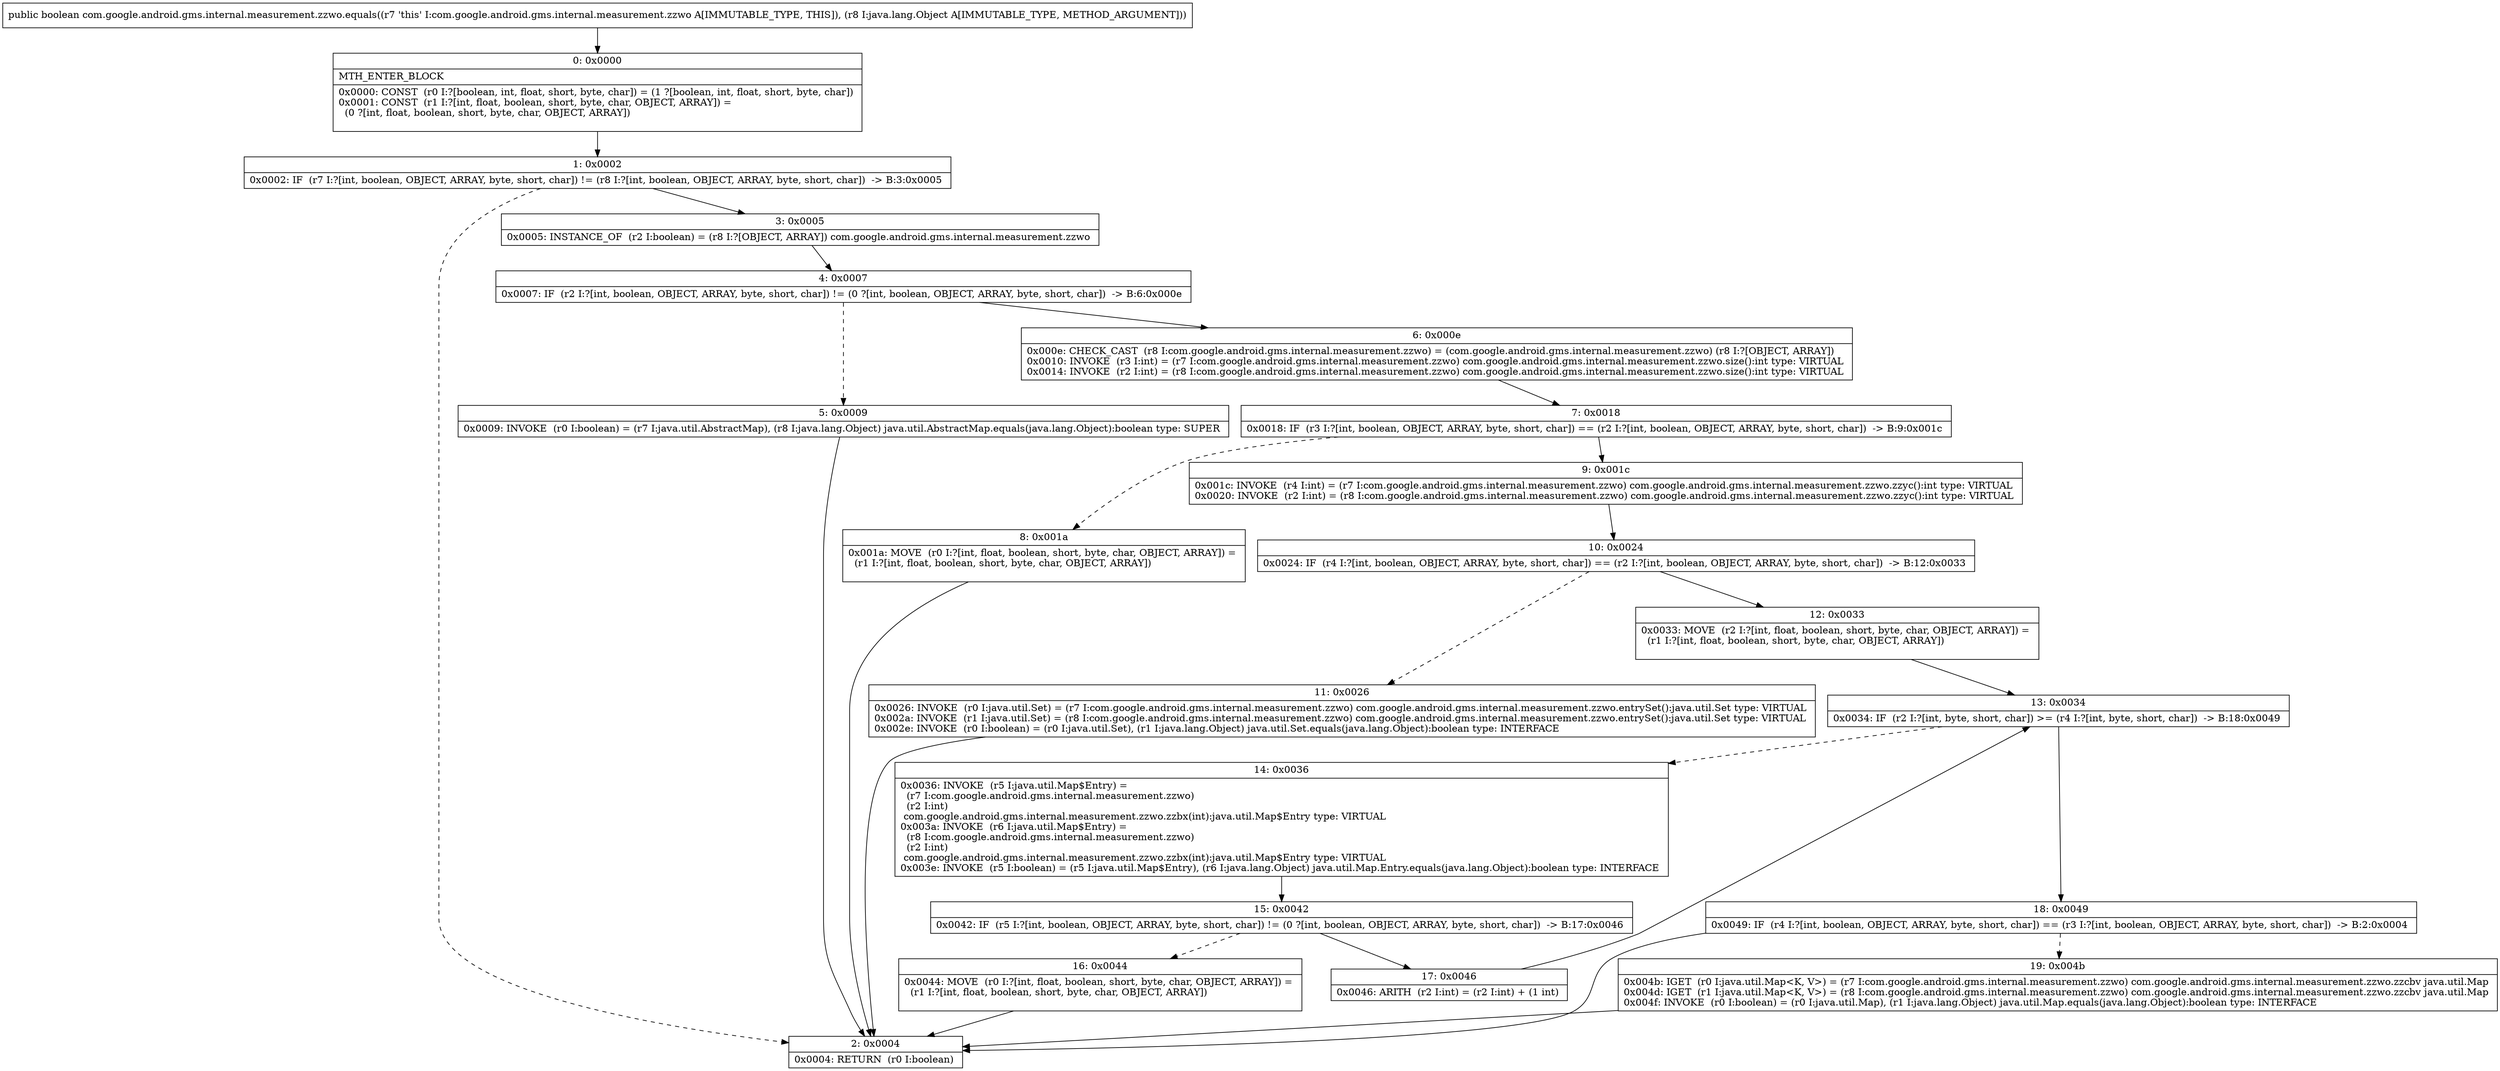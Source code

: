 digraph "CFG forcom.google.android.gms.internal.measurement.zzwo.equals(Ljava\/lang\/Object;)Z" {
Node_0 [shape=record,label="{0\:\ 0x0000|MTH_ENTER_BLOCK\l|0x0000: CONST  (r0 I:?[boolean, int, float, short, byte, char]) = (1 ?[boolean, int, float, short, byte, char]) \l0x0001: CONST  (r1 I:?[int, float, boolean, short, byte, char, OBJECT, ARRAY]) = \l  (0 ?[int, float, boolean, short, byte, char, OBJECT, ARRAY])\l \l}"];
Node_1 [shape=record,label="{1\:\ 0x0002|0x0002: IF  (r7 I:?[int, boolean, OBJECT, ARRAY, byte, short, char]) != (r8 I:?[int, boolean, OBJECT, ARRAY, byte, short, char])  \-\> B:3:0x0005 \l}"];
Node_2 [shape=record,label="{2\:\ 0x0004|0x0004: RETURN  (r0 I:boolean) \l}"];
Node_3 [shape=record,label="{3\:\ 0x0005|0x0005: INSTANCE_OF  (r2 I:boolean) = (r8 I:?[OBJECT, ARRAY]) com.google.android.gms.internal.measurement.zzwo \l}"];
Node_4 [shape=record,label="{4\:\ 0x0007|0x0007: IF  (r2 I:?[int, boolean, OBJECT, ARRAY, byte, short, char]) != (0 ?[int, boolean, OBJECT, ARRAY, byte, short, char])  \-\> B:6:0x000e \l}"];
Node_5 [shape=record,label="{5\:\ 0x0009|0x0009: INVOKE  (r0 I:boolean) = (r7 I:java.util.AbstractMap), (r8 I:java.lang.Object) java.util.AbstractMap.equals(java.lang.Object):boolean type: SUPER \l}"];
Node_6 [shape=record,label="{6\:\ 0x000e|0x000e: CHECK_CAST  (r8 I:com.google.android.gms.internal.measurement.zzwo) = (com.google.android.gms.internal.measurement.zzwo) (r8 I:?[OBJECT, ARRAY]) \l0x0010: INVOKE  (r3 I:int) = (r7 I:com.google.android.gms.internal.measurement.zzwo) com.google.android.gms.internal.measurement.zzwo.size():int type: VIRTUAL \l0x0014: INVOKE  (r2 I:int) = (r8 I:com.google.android.gms.internal.measurement.zzwo) com.google.android.gms.internal.measurement.zzwo.size():int type: VIRTUAL \l}"];
Node_7 [shape=record,label="{7\:\ 0x0018|0x0018: IF  (r3 I:?[int, boolean, OBJECT, ARRAY, byte, short, char]) == (r2 I:?[int, boolean, OBJECT, ARRAY, byte, short, char])  \-\> B:9:0x001c \l}"];
Node_8 [shape=record,label="{8\:\ 0x001a|0x001a: MOVE  (r0 I:?[int, float, boolean, short, byte, char, OBJECT, ARRAY]) = \l  (r1 I:?[int, float, boolean, short, byte, char, OBJECT, ARRAY])\l \l}"];
Node_9 [shape=record,label="{9\:\ 0x001c|0x001c: INVOKE  (r4 I:int) = (r7 I:com.google.android.gms.internal.measurement.zzwo) com.google.android.gms.internal.measurement.zzwo.zzyc():int type: VIRTUAL \l0x0020: INVOKE  (r2 I:int) = (r8 I:com.google.android.gms.internal.measurement.zzwo) com.google.android.gms.internal.measurement.zzwo.zzyc():int type: VIRTUAL \l}"];
Node_10 [shape=record,label="{10\:\ 0x0024|0x0024: IF  (r4 I:?[int, boolean, OBJECT, ARRAY, byte, short, char]) == (r2 I:?[int, boolean, OBJECT, ARRAY, byte, short, char])  \-\> B:12:0x0033 \l}"];
Node_11 [shape=record,label="{11\:\ 0x0026|0x0026: INVOKE  (r0 I:java.util.Set) = (r7 I:com.google.android.gms.internal.measurement.zzwo) com.google.android.gms.internal.measurement.zzwo.entrySet():java.util.Set type: VIRTUAL \l0x002a: INVOKE  (r1 I:java.util.Set) = (r8 I:com.google.android.gms.internal.measurement.zzwo) com.google.android.gms.internal.measurement.zzwo.entrySet():java.util.Set type: VIRTUAL \l0x002e: INVOKE  (r0 I:boolean) = (r0 I:java.util.Set), (r1 I:java.lang.Object) java.util.Set.equals(java.lang.Object):boolean type: INTERFACE \l}"];
Node_12 [shape=record,label="{12\:\ 0x0033|0x0033: MOVE  (r2 I:?[int, float, boolean, short, byte, char, OBJECT, ARRAY]) = \l  (r1 I:?[int, float, boolean, short, byte, char, OBJECT, ARRAY])\l \l}"];
Node_13 [shape=record,label="{13\:\ 0x0034|0x0034: IF  (r2 I:?[int, byte, short, char]) \>= (r4 I:?[int, byte, short, char])  \-\> B:18:0x0049 \l}"];
Node_14 [shape=record,label="{14\:\ 0x0036|0x0036: INVOKE  (r5 I:java.util.Map$Entry) = \l  (r7 I:com.google.android.gms.internal.measurement.zzwo)\l  (r2 I:int)\l com.google.android.gms.internal.measurement.zzwo.zzbx(int):java.util.Map$Entry type: VIRTUAL \l0x003a: INVOKE  (r6 I:java.util.Map$Entry) = \l  (r8 I:com.google.android.gms.internal.measurement.zzwo)\l  (r2 I:int)\l com.google.android.gms.internal.measurement.zzwo.zzbx(int):java.util.Map$Entry type: VIRTUAL \l0x003e: INVOKE  (r5 I:boolean) = (r5 I:java.util.Map$Entry), (r6 I:java.lang.Object) java.util.Map.Entry.equals(java.lang.Object):boolean type: INTERFACE \l}"];
Node_15 [shape=record,label="{15\:\ 0x0042|0x0042: IF  (r5 I:?[int, boolean, OBJECT, ARRAY, byte, short, char]) != (0 ?[int, boolean, OBJECT, ARRAY, byte, short, char])  \-\> B:17:0x0046 \l}"];
Node_16 [shape=record,label="{16\:\ 0x0044|0x0044: MOVE  (r0 I:?[int, float, boolean, short, byte, char, OBJECT, ARRAY]) = \l  (r1 I:?[int, float, boolean, short, byte, char, OBJECT, ARRAY])\l \l}"];
Node_17 [shape=record,label="{17\:\ 0x0046|0x0046: ARITH  (r2 I:int) = (r2 I:int) + (1 int) \l}"];
Node_18 [shape=record,label="{18\:\ 0x0049|0x0049: IF  (r4 I:?[int, boolean, OBJECT, ARRAY, byte, short, char]) == (r3 I:?[int, boolean, OBJECT, ARRAY, byte, short, char])  \-\> B:2:0x0004 \l}"];
Node_19 [shape=record,label="{19\:\ 0x004b|0x004b: IGET  (r0 I:java.util.Map\<K, V\>) = (r7 I:com.google.android.gms.internal.measurement.zzwo) com.google.android.gms.internal.measurement.zzwo.zzcbv java.util.Map \l0x004d: IGET  (r1 I:java.util.Map\<K, V\>) = (r8 I:com.google.android.gms.internal.measurement.zzwo) com.google.android.gms.internal.measurement.zzwo.zzcbv java.util.Map \l0x004f: INVOKE  (r0 I:boolean) = (r0 I:java.util.Map), (r1 I:java.lang.Object) java.util.Map.equals(java.lang.Object):boolean type: INTERFACE \l}"];
MethodNode[shape=record,label="{public boolean com.google.android.gms.internal.measurement.zzwo.equals((r7 'this' I:com.google.android.gms.internal.measurement.zzwo A[IMMUTABLE_TYPE, THIS]), (r8 I:java.lang.Object A[IMMUTABLE_TYPE, METHOD_ARGUMENT])) }"];
MethodNode -> Node_0;
Node_0 -> Node_1;
Node_1 -> Node_2[style=dashed];
Node_1 -> Node_3;
Node_3 -> Node_4;
Node_4 -> Node_5[style=dashed];
Node_4 -> Node_6;
Node_5 -> Node_2;
Node_6 -> Node_7;
Node_7 -> Node_8[style=dashed];
Node_7 -> Node_9;
Node_8 -> Node_2;
Node_9 -> Node_10;
Node_10 -> Node_11[style=dashed];
Node_10 -> Node_12;
Node_11 -> Node_2;
Node_12 -> Node_13;
Node_13 -> Node_14[style=dashed];
Node_13 -> Node_18;
Node_14 -> Node_15;
Node_15 -> Node_16[style=dashed];
Node_15 -> Node_17;
Node_16 -> Node_2;
Node_17 -> Node_13;
Node_18 -> Node_2;
Node_18 -> Node_19[style=dashed];
Node_19 -> Node_2;
}


